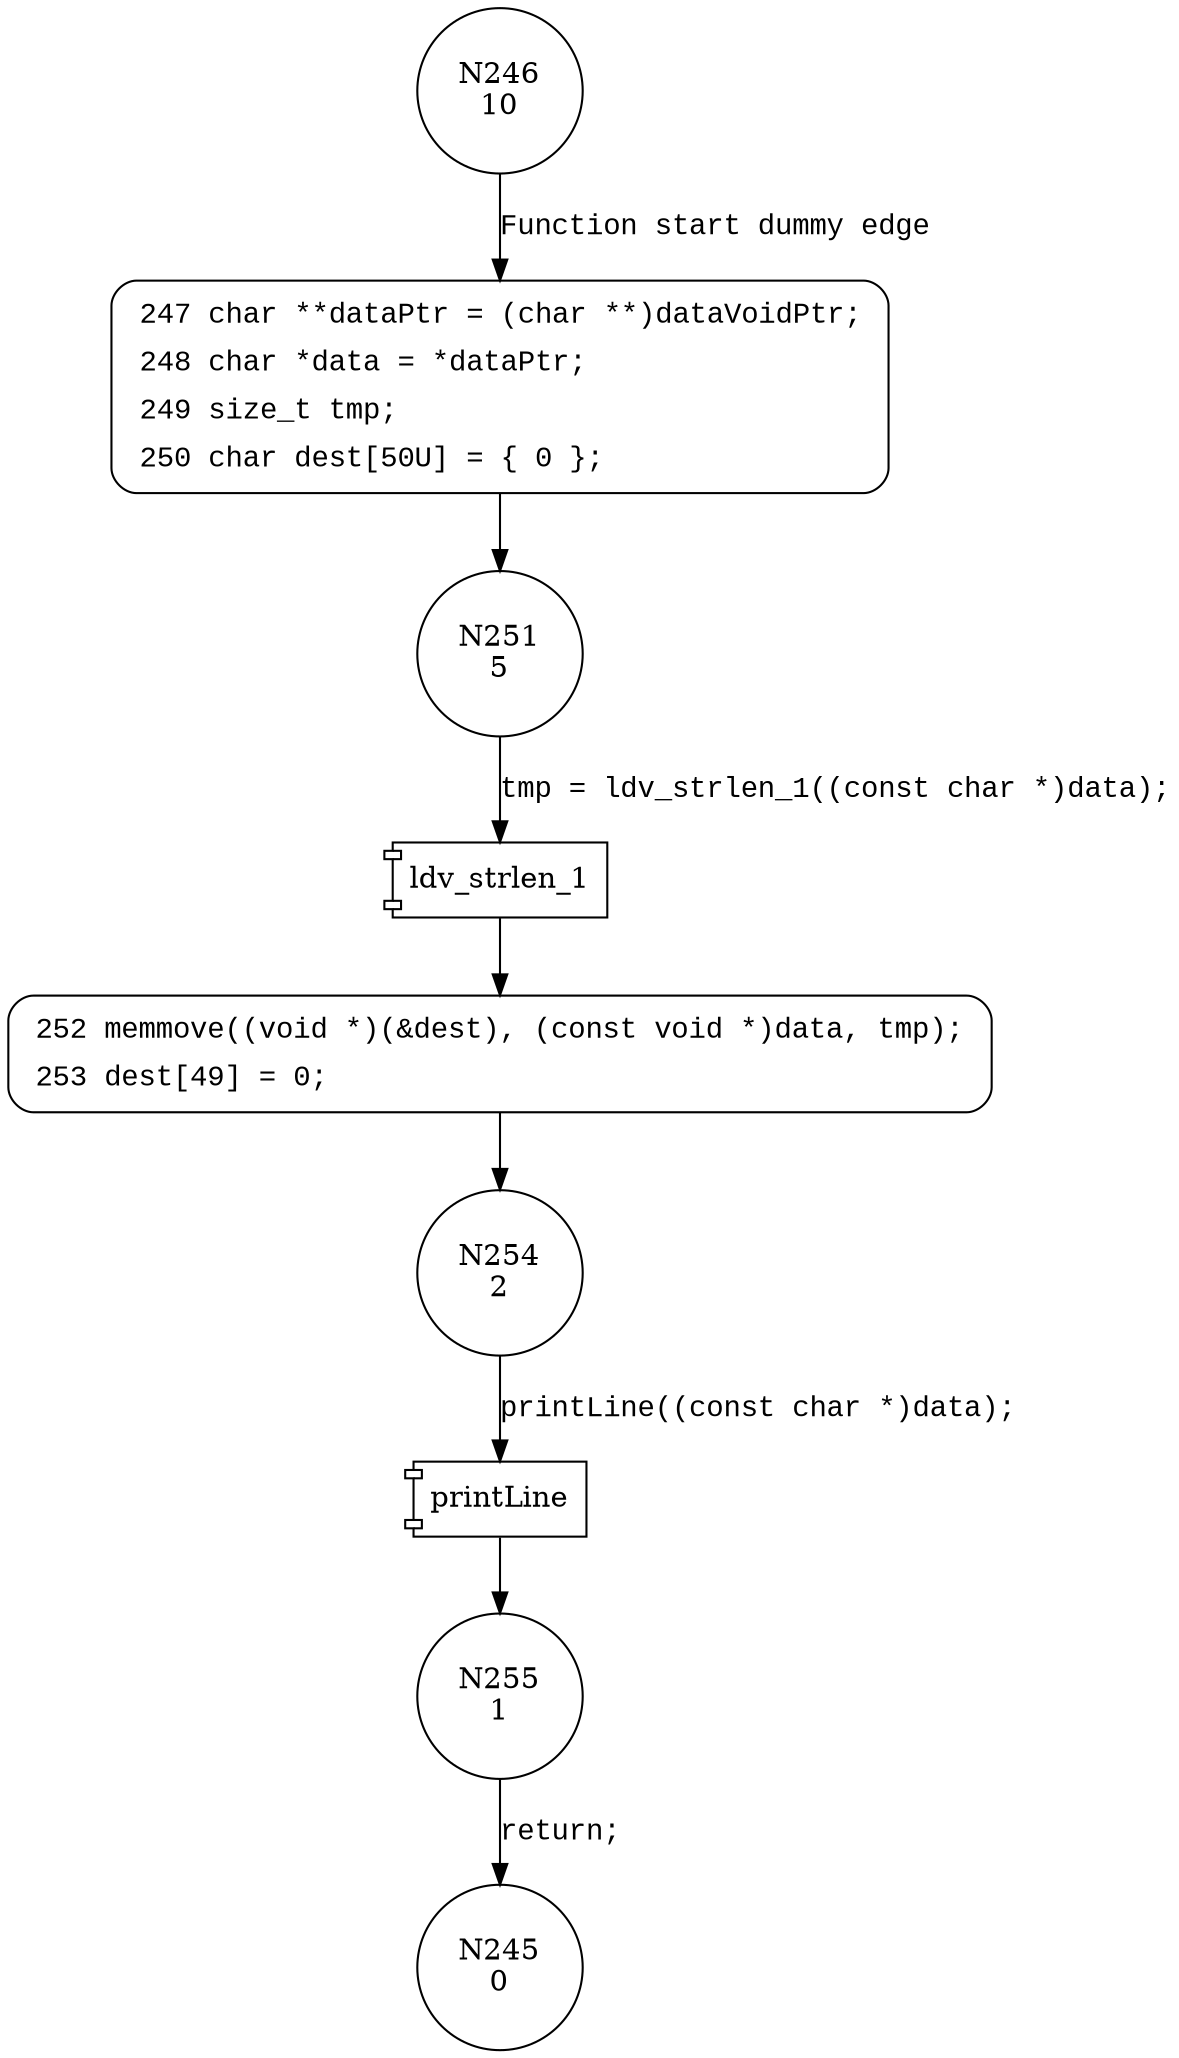 digraph CWE121_Stack_Based_Buffer_Overflow__CWE806_char_alloca_memmove_64b_badSink {
246 [shape="circle" label="N246\n10"]
247 [shape="circle" label="N247\n9"]
251 [shape="circle" label="N251\n5"]
252 [shape="circle" label="N252\n4"]
254 [shape="circle" label="N254\n2"]
255 [shape="circle" label="N255\n1"]
245 [shape="circle" label="N245\n0"]
247 [style="filled,bold" penwidth="1" fillcolor="white" fontname="Courier New" shape="Mrecord" label=<<table border="0" cellborder="0" cellpadding="3" bgcolor="white"><tr><td align="right">247</td><td align="left">char **dataPtr = (char **)dataVoidPtr;</td></tr><tr><td align="right">248</td><td align="left">char *data = *dataPtr;</td></tr><tr><td align="right">249</td><td align="left">size_t tmp;</td></tr><tr><td align="right">250</td><td align="left">char dest[50U] = &#123; 0 &#125;;</td></tr></table>>]
247 -> 251[label=""]
252 [style="filled,bold" penwidth="1" fillcolor="white" fontname="Courier New" shape="Mrecord" label=<<table border="0" cellborder="0" cellpadding="3" bgcolor="white"><tr><td align="right">252</td><td align="left">memmove((void *)(&amp;dest), (const void *)data, tmp);</td></tr><tr><td align="right">253</td><td align="left">dest[49] = 0;</td></tr></table>>]
252 -> 254[label=""]
246 -> 247 [label="Function start dummy edge" fontname="Courier New"]
100025 [shape="component" label="ldv_strlen_1"]
251 -> 100025 [label="tmp = ldv_strlen_1((const char *)data);" fontname="Courier New"]
100025 -> 252 [label="" fontname="Courier New"]
100026 [shape="component" label="printLine"]
254 -> 100026 [label="printLine((const char *)data);" fontname="Courier New"]
100026 -> 255 [label="" fontname="Courier New"]
255 -> 245 [label="return;" fontname="Courier New"]
}